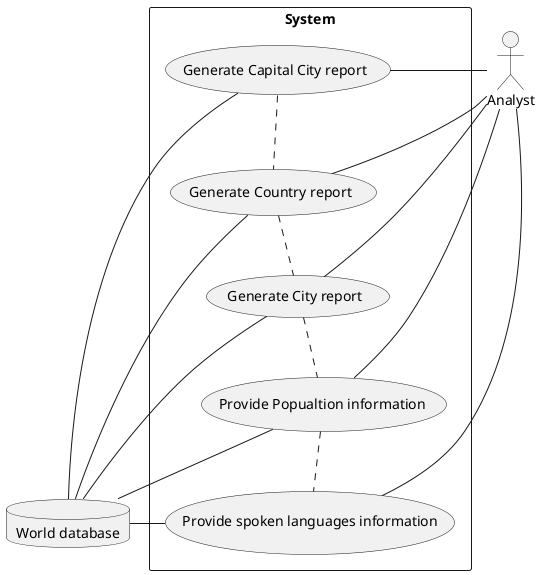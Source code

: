 @startuml
@startuml

actor Analys as "Analyst"

database WorldDB as "World database"

rectangle System {
    usecase UC1 as "Generate Capital City report"

    usecase UC2 as "Generate Country report"

    usecase UC3 as "Generate City report"

    usecase UC4 as "Provide Popualtion information"

    usecase UC5 as "Provide spoken languages information"


    Analys - UC2
    Analys - UC1
    Analys - UC3
    Analys - UC4
    Analys - UC5

    UC2 - WorldDB
    UC1 - WorldDB
    UC3 - WorldDB
    UC4 - WorldDB
    UC5 - WorldDB


    UC1 .. UC2
    UC2 ..UC3
    UC3 ..UC4
    UC4 ..UC5
}
@enduml
